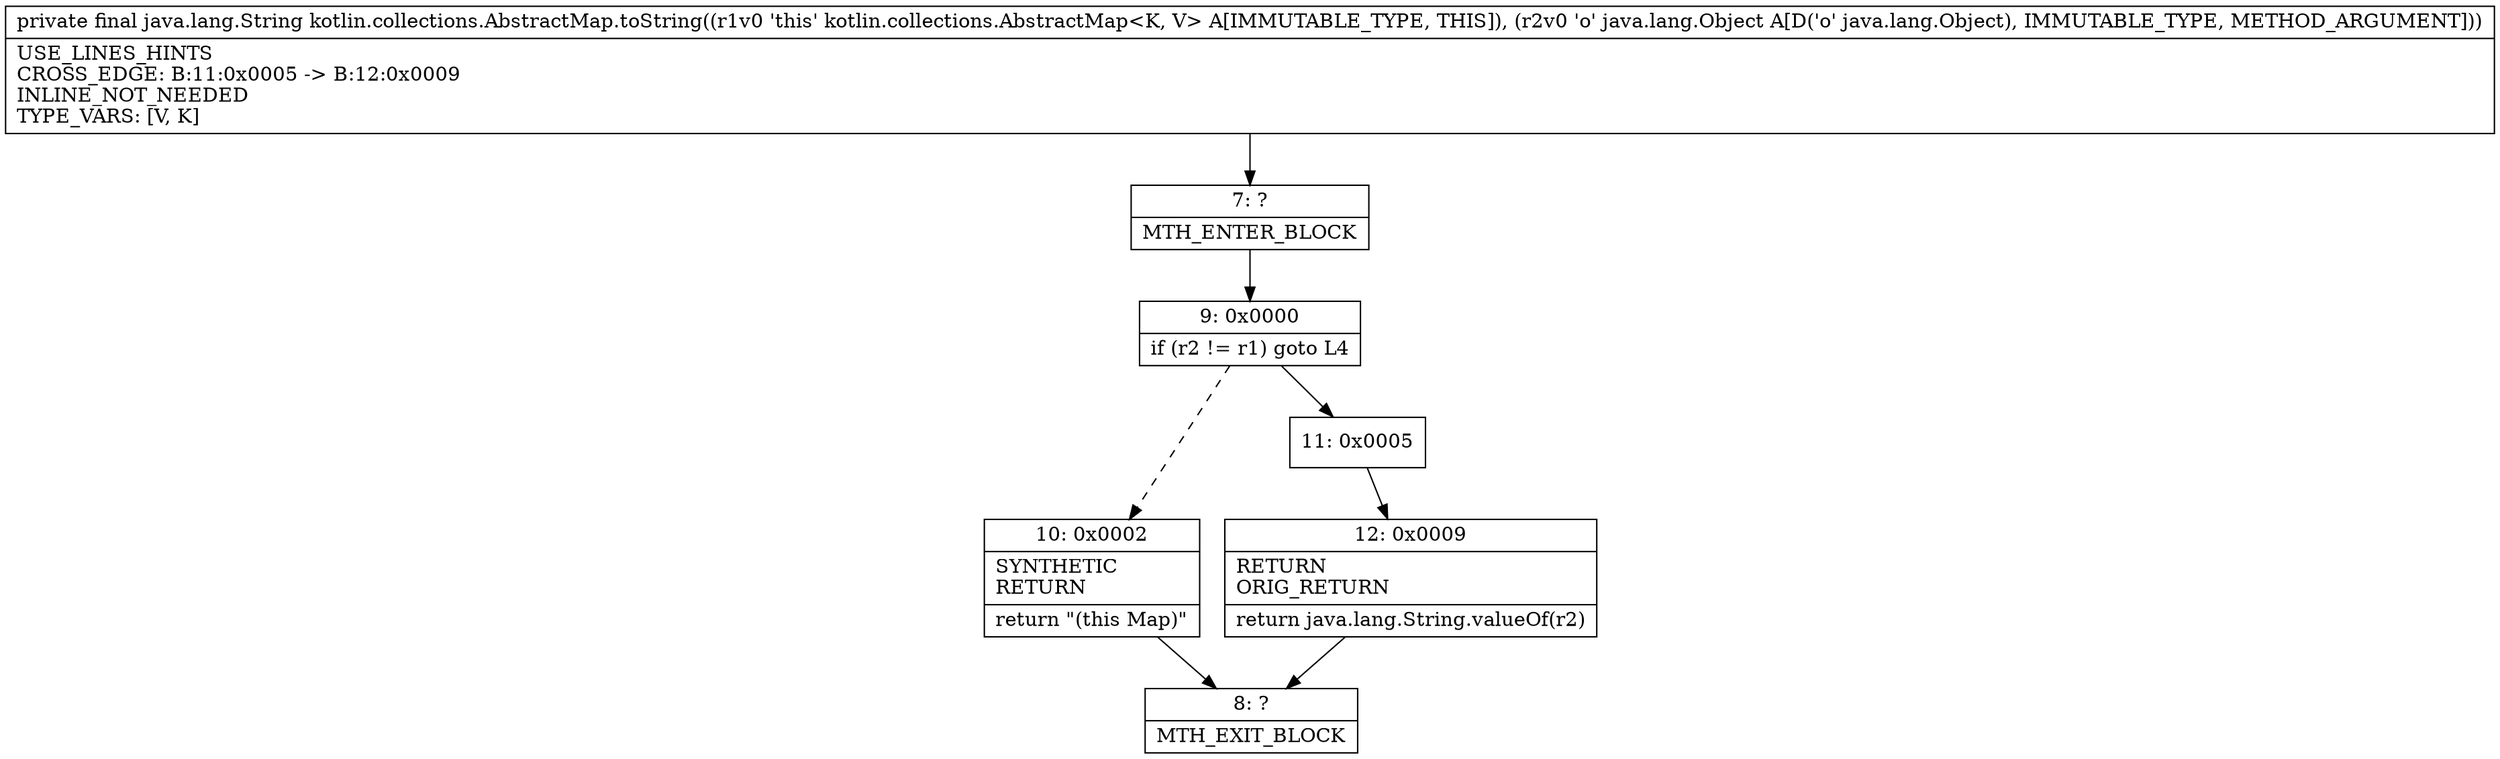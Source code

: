 digraph "CFG forkotlin.collections.AbstractMap.toString(Ljava\/lang\/Object;)Ljava\/lang\/String;" {
Node_7 [shape=record,label="{7\:\ ?|MTH_ENTER_BLOCK\l}"];
Node_9 [shape=record,label="{9\:\ 0x0000|if (r2 != r1) goto L4\l}"];
Node_10 [shape=record,label="{10\:\ 0x0002|SYNTHETIC\lRETURN\l|return \"(this Map)\"\l}"];
Node_8 [shape=record,label="{8\:\ ?|MTH_EXIT_BLOCK\l}"];
Node_11 [shape=record,label="{11\:\ 0x0005}"];
Node_12 [shape=record,label="{12\:\ 0x0009|RETURN\lORIG_RETURN\l|return java.lang.String.valueOf(r2)\l}"];
MethodNode[shape=record,label="{private final java.lang.String kotlin.collections.AbstractMap.toString((r1v0 'this' kotlin.collections.AbstractMap\<K, V\> A[IMMUTABLE_TYPE, THIS]), (r2v0 'o' java.lang.Object A[D('o' java.lang.Object), IMMUTABLE_TYPE, METHOD_ARGUMENT]))  | USE_LINES_HINTS\lCROSS_EDGE: B:11:0x0005 \-\> B:12:0x0009\lINLINE_NOT_NEEDED\lTYPE_VARS: [V, K]\l}"];
MethodNode -> Node_7;Node_7 -> Node_9;
Node_9 -> Node_10[style=dashed];
Node_9 -> Node_11;
Node_10 -> Node_8;
Node_11 -> Node_12;
Node_12 -> Node_8;
}

